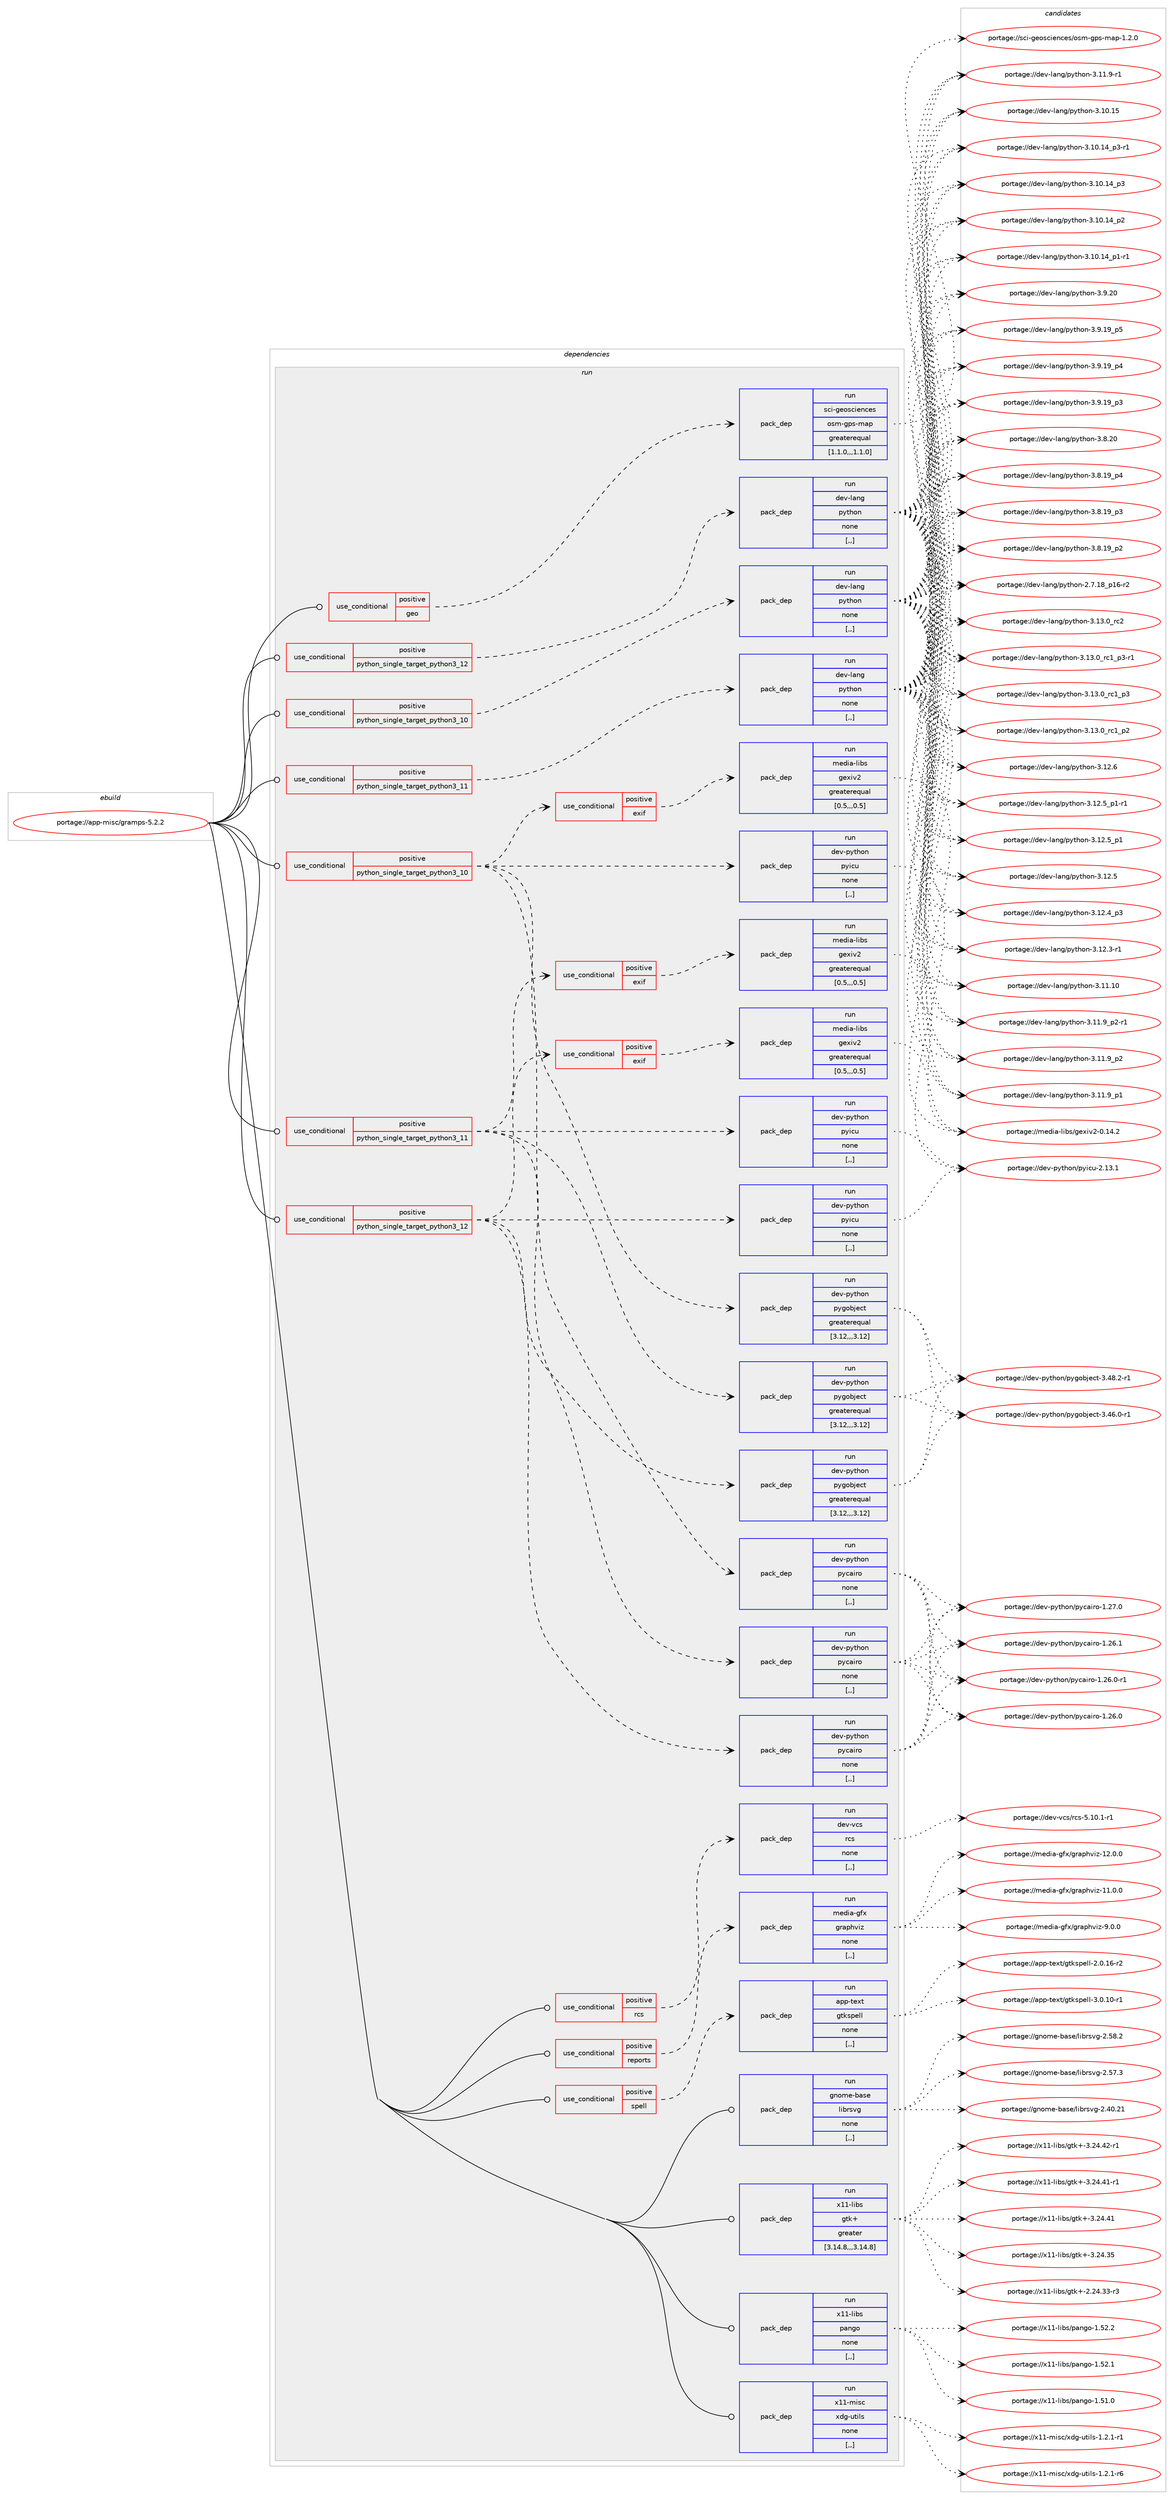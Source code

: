 digraph prolog {

# *************
# Graph options
# *************

newrank=true;
concentrate=true;
compound=true;
graph [rankdir=LR,fontname=Helvetica,fontsize=10,ranksep=1.5];#, ranksep=2.5, nodesep=0.2];
edge  [arrowhead=vee];
node  [fontname=Helvetica,fontsize=10];

# **********
# The ebuild
# **********

subgraph cluster_leftcol {
color=gray;
label=<<i>ebuild</i>>;
id [label="portage://app-misc/gramps-5.2.2", color=red, width=4, href="../app-misc/gramps-5.2.2.svg"];
}

# ****************
# The dependencies
# ****************

subgraph cluster_midcol {
color=gray;
label=<<i>dependencies</i>>;
subgraph cluster_compile {
fillcolor="#eeeeee";
style=filled;
label=<<i>compile</i>>;
}
subgraph cluster_compileandrun {
fillcolor="#eeeeee";
style=filled;
label=<<i>compile and run</i>>;
}
subgraph cluster_run {
fillcolor="#eeeeee";
style=filled;
label=<<i>run</i>>;
subgraph cond141912 {
dependency535415 [label=<<TABLE BORDER="0" CELLBORDER="1" CELLSPACING="0" CELLPADDING="4"><TR><TD ROWSPAN="3" CELLPADDING="10">use_conditional</TD></TR><TR><TD>positive</TD></TR><TR><TD>geo</TD></TR></TABLE>>, shape=none, color=red];
subgraph pack389510 {
dependency535416 [label=<<TABLE BORDER="0" CELLBORDER="1" CELLSPACING="0" CELLPADDING="4" WIDTH="220"><TR><TD ROWSPAN="6" CELLPADDING="30">pack_dep</TD></TR><TR><TD WIDTH="110">run</TD></TR><TR><TD>sci-geosciences</TD></TR><TR><TD>osm-gps-map</TD></TR><TR><TD>greaterequal</TD></TR><TR><TD>[1.1.0,,,1.1.0]</TD></TR></TABLE>>, shape=none, color=blue];
}
dependency535415:e -> dependency535416:w [weight=20,style="dashed",arrowhead="vee"];
}
id:e -> dependency535415:w [weight=20,style="solid",arrowhead="odot"];
subgraph cond141913 {
dependency535417 [label=<<TABLE BORDER="0" CELLBORDER="1" CELLSPACING="0" CELLPADDING="4"><TR><TD ROWSPAN="3" CELLPADDING="10">use_conditional</TD></TR><TR><TD>positive</TD></TR><TR><TD>python_single_target_python3_10</TD></TR></TABLE>>, shape=none, color=red];
subgraph pack389511 {
dependency535418 [label=<<TABLE BORDER="0" CELLBORDER="1" CELLSPACING="0" CELLPADDING="4" WIDTH="220"><TR><TD ROWSPAN="6" CELLPADDING="30">pack_dep</TD></TR><TR><TD WIDTH="110">run</TD></TR><TR><TD>dev-lang</TD></TR><TR><TD>python</TD></TR><TR><TD>none</TD></TR><TR><TD>[,,]</TD></TR></TABLE>>, shape=none, color=blue];
}
dependency535417:e -> dependency535418:w [weight=20,style="dashed",arrowhead="vee"];
}
id:e -> dependency535417:w [weight=20,style="solid",arrowhead="odot"];
subgraph cond141914 {
dependency535419 [label=<<TABLE BORDER="0" CELLBORDER="1" CELLSPACING="0" CELLPADDING="4"><TR><TD ROWSPAN="3" CELLPADDING="10">use_conditional</TD></TR><TR><TD>positive</TD></TR><TR><TD>python_single_target_python3_10</TD></TR></TABLE>>, shape=none, color=red];
subgraph pack389512 {
dependency535420 [label=<<TABLE BORDER="0" CELLBORDER="1" CELLSPACING="0" CELLPADDING="4" WIDTH="220"><TR><TD ROWSPAN="6" CELLPADDING="30">pack_dep</TD></TR><TR><TD WIDTH="110">run</TD></TR><TR><TD>dev-python</TD></TR><TR><TD>pycairo</TD></TR><TR><TD>none</TD></TR><TR><TD>[,,]</TD></TR></TABLE>>, shape=none, color=blue];
}
dependency535419:e -> dependency535420:w [weight=20,style="dashed",arrowhead="vee"];
subgraph pack389513 {
dependency535421 [label=<<TABLE BORDER="0" CELLBORDER="1" CELLSPACING="0" CELLPADDING="4" WIDTH="220"><TR><TD ROWSPAN="6" CELLPADDING="30">pack_dep</TD></TR><TR><TD WIDTH="110">run</TD></TR><TR><TD>dev-python</TD></TR><TR><TD>pygobject</TD></TR><TR><TD>greaterequal</TD></TR><TR><TD>[3.12,,,3.12]</TD></TR></TABLE>>, shape=none, color=blue];
}
dependency535419:e -> dependency535421:w [weight=20,style="dashed",arrowhead="vee"];
subgraph pack389514 {
dependency535422 [label=<<TABLE BORDER="0" CELLBORDER="1" CELLSPACING="0" CELLPADDING="4" WIDTH="220"><TR><TD ROWSPAN="6" CELLPADDING="30">pack_dep</TD></TR><TR><TD WIDTH="110">run</TD></TR><TR><TD>dev-python</TD></TR><TR><TD>pyicu</TD></TR><TR><TD>none</TD></TR><TR><TD>[,,]</TD></TR></TABLE>>, shape=none, color=blue];
}
dependency535419:e -> dependency535422:w [weight=20,style="dashed",arrowhead="vee"];
subgraph cond141915 {
dependency535423 [label=<<TABLE BORDER="0" CELLBORDER="1" CELLSPACING="0" CELLPADDING="4"><TR><TD ROWSPAN="3" CELLPADDING="10">use_conditional</TD></TR><TR><TD>positive</TD></TR><TR><TD>exif</TD></TR></TABLE>>, shape=none, color=red];
subgraph pack389515 {
dependency535424 [label=<<TABLE BORDER="0" CELLBORDER="1" CELLSPACING="0" CELLPADDING="4" WIDTH="220"><TR><TD ROWSPAN="6" CELLPADDING="30">pack_dep</TD></TR><TR><TD WIDTH="110">run</TD></TR><TR><TD>media-libs</TD></TR><TR><TD>gexiv2</TD></TR><TR><TD>greaterequal</TD></TR><TR><TD>[0.5,,,0.5]</TD></TR></TABLE>>, shape=none, color=blue];
}
dependency535423:e -> dependency535424:w [weight=20,style="dashed",arrowhead="vee"];
}
dependency535419:e -> dependency535423:w [weight=20,style="dashed",arrowhead="vee"];
}
id:e -> dependency535419:w [weight=20,style="solid",arrowhead="odot"];
subgraph cond141916 {
dependency535425 [label=<<TABLE BORDER="0" CELLBORDER="1" CELLSPACING="0" CELLPADDING="4"><TR><TD ROWSPAN="3" CELLPADDING="10">use_conditional</TD></TR><TR><TD>positive</TD></TR><TR><TD>python_single_target_python3_11</TD></TR></TABLE>>, shape=none, color=red];
subgraph pack389516 {
dependency535426 [label=<<TABLE BORDER="0" CELLBORDER="1" CELLSPACING="0" CELLPADDING="4" WIDTH="220"><TR><TD ROWSPAN="6" CELLPADDING="30">pack_dep</TD></TR><TR><TD WIDTH="110">run</TD></TR><TR><TD>dev-lang</TD></TR><TR><TD>python</TD></TR><TR><TD>none</TD></TR><TR><TD>[,,]</TD></TR></TABLE>>, shape=none, color=blue];
}
dependency535425:e -> dependency535426:w [weight=20,style="dashed",arrowhead="vee"];
}
id:e -> dependency535425:w [weight=20,style="solid",arrowhead="odot"];
subgraph cond141917 {
dependency535427 [label=<<TABLE BORDER="0" CELLBORDER="1" CELLSPACING="0" CELLPADDING="4"><TR><TD ROWSPAN="3" CELLPADDING="10">use_conditional</TD></TR><TR><TD>positive</TD></TR><TR><TD>python_single_target_python3_11</TD></TR></TABLE>>, shape=none, color=red];
subgraph pack389517 {
dependency535428 [label=<<TABLE BORDER="0" CELLBORDER="1" CELLSPACING="0" CELLPADDING="4" WIDTH="220"><TR><TD ROWSPAN="6" CELLPADDING="30">pack_dep</TD></TR><TR><TD WIDTH="110">run</TD></TR><TR><TD>dev-python</TD></TR><TR><TD>pycairo</TD></TR><TR><TD>none</TD></TR><TR><TD>[,,]</TD></TR></TABLE>>, shape=none, color=blue];
}
dependency535427:e -> dependency535428:w [weight=20,style="dashed",arrowhead="vee"];
subgraph pack389518 {
dependency535429 [label=<<TABLE BORDER="0" CELLBORDER="1" CELLSPACING="0" CELLPADDING="4" WIDTH="220"><TR><TD ROWSPAN="6" CELLPADDING="30">pack_dep</TD></TR><TR><TD WIDTH="110">run</TD></TR><TR><TD>dev-python</TD></TR><TR><TD>pygobject</TD></TR><TR><TD>greaterequal</TD></TR><TR><TD>[3.12,,,3.12]</TD></TR></TABLE>>, shape=none, color=blue];
}
dependency535427:e -> dependency535429:w [weight=20,style="dashed",arrowhead="vee"];
subgraph pack389519 {
dependency535430 [label=<<TABLE BORDER="0" CELLBORDER="1" CELLSPACING="0" CELLPADDING="4" WIDTH="220"><TR><TD ROWSPAN="6" CELLPADDING="30">pack_dep</TD></TR><TR><TD WIDTH="110">run</TD></TR><TR><TD>dev-python</TD></TR><TR><TD>pyicu</TD></TR><TR><TD>none</TD></TR><TR><TD>[,,]</TD></TR></TABLE>>, shape=none, color=blue];
}
dependency535427:e -> dependency535430:w [weight=20,style="dashed",arrowhead="vee"];
subgraph cond141918 {
dependency535431 [label=<<TABLE BORDER="0" CELLBORDER="1" CELLSPACING="0" CELLPADDING="4"><TR><TD ROWSPAN="3" CELLPADDING="10">use_conditional</TD></TR><TR><TD>positive</TD></TR><TR><TD>exif</TD></TR></TABLE>>, shape=none, color=red];
subgraph pack389520 {
dependency535432 [label=<<TABLE BORDER="0" CELLBORDER="1" CELLSPACING="0" CELLPADDING="4" WIDTH="220"><TR><TD ROWSPAN="6" CELLPADDING="30">pack_dep</TD></TR><TR><TD WIDTH="110">run</TD></TR><TR><TD>media-libs</TD></TR><TR><TD>gexiv2</TD></TR><TR><TD>greaterequal</TD></TR><TR><TD>[0.5,,,0.5]</TD></TR></TABLE>>, shape=none, color=blue];
}
dependency535431:e -> dependency535432:w [weight=20,style="dashed",arrowhead="vee"];
}
dependency535427:e -> dependency535431:w [weight=20,style="dashed",arrowhead="vee"];
}
id:e -> dependency535427:w [weight=20,style="solid",arrowhead="odot"];
subgraph cond141919 {
dependency535433 [label=<<TABLE BORDER="0" CELLBORDER="1" CELLSPACING="0" CELLPADDING="4"><TR><TD ROWSPAN="3" CELLPADDING="10">use_conditional</TD></TR><TR><TD>positive</TD></TR><TR><TD>python_single_target_python3_12</TD></TR></TABLE>>, shape=none, color=red];
subgraph pack389521 {
dependency535434 [label=<<TABLE BORDER="0" CELLBORDER="1" CELLSPACING="0" CELLPADDING="4" WIDTH="220"><TR><TD ROWSPAN="6" CELLPADDING="30">pack_dep</TD></TR><TR><TD WIDTH="110">run</TD></TR><TR><TD>dev-lang</TD></TR><TR><TD>python</TD></TR><TR><TD>none</TD></TR><TR><TD>[,,]</TD></TR></TABLE>>, shape=none, color=blue];
}
dependency535433:e -> dependency535434:w [weight=20,style="dashed",arrowhead="vee"];
}
id:e -> dependency535433:w [weight=20,style="solid",arrowhead="odot"];
subgraph cond141920 {
dependency535435 [label=<<TABLE BORDER="0" CELLBORDER="1" CELLSPACING="0" CELLPADDING="4"><TR><TD ROWSPAN="3" CELLPADDING="10">use_conditional</TD></TR><TR><TD>positive</TD></TR><TR><TD>python_single_target_python3_12</TD></TR></TABLE>>, shape=none, color=red];
subgraph pack389522 {
dependency535436 [label=<<TABLE BORDER="0" CELLBORDER="1" CELLSPACING="0" CELLPADDING="4" WIDTH="220"><TR><TD ROWSPAN="6" CELLPADDING="30">pack_dep</TD></TR><TR><TD WIDTH="110">run</TD></TR><TR><TD>dev-python</TD></TR><TR><TD>pycairo</TD></TR><TR><TD>none</TD></TR><TR><TD>[,,]</TD></TR></TABLE>>, shape=none, color=blue];
}
dependency535435:e -> dependency535436:w [weight=20,style="dashed",arrowhead="vee"];
subgraph pack389523 {
dependency535437 [label=<<TABLE BORDER="0" CELLBORDER="1" CELLSPACING="0" CELLPADDING="4" WIDTH="220"><TR><TD ROWSPAN="6" CELLPADDING="30">pack_dep</TD></TR><TR><TD WIDTH="110">run</TD></TR><TR><TD>dev-python</TD></TR><TR><TD>pygobject</TD></TR><TR><TD>greaterequal</TD></TR><TR><TD>[3.12,,,3.12]</TD></TR></TABLE>>, shape=none, color=blue];
}
dependency535435:e -> dependency535437:w [weight=20,style="dashed",arrowhead="vee"];
subgraph pack389524 {
dependency535438 [label=<<TABLE BORDER="0" CELLBORDER="1" CELLSPACING="0" CELLPADDING="4" WIDTH="220"><TR><TD ROWSPAN="6" CELLPADDING="30">pack_dep</TD></TR><TR><TD WIDTH="110">run</TD></TR><TR><TD>dev-python</TD></TR><TR><TD>pyicu</TD></TR><TR><TD>none</TD></TR><TR><TD>[,,]</TD></TR></TABLE>>, shape=none, color=blue];
}
dependency535435:e -> dependency535438:w [weight=20,style="dashed",arrowhead="vee"];
subgraph cond141921 {
dependency535439 [label=<<TABLE BORDER="0" CELLBORDER="1" CELLSPACING="0" CELLPADDING="4"><TR><TD ROWSPAN="3" CELLPADDING="10">use_conditional</TD></TR><TR><TD>positive</TD></TR><TR><TD>exif</TD></TR></TABLE>>, shape=none, color=red];
subgraph pack389525 {
dependency535440 [label=<<TABLE BORDER="0" CELLBORDER="1" CELLSPACING="0" CELLPADDING="4" WIDTH="220"><TR><TD ROWSPAN="6" CELLPADDING="30">pack_dep</TD></TR><TR><TD WIDTH="110">run</TD></TR><TR><TD>media-libs</TD></TR><TR><TD>gexiv2</TD></TR><TR><TD>greaterequal</TD></TR><TR><TD>[0.5,,,0.5]</TD></TR></TABLE>>, shape=none, color=blue];
}
dependency535439:e -> dependency535440:w [weight=20,style="dashed",arrowhead="vee"];
}
dependency535435:e -> dependency535439:w [weight=20,style="dashed",arrowhead="vee"];
}
id:e -> dependency535435:w [weight=20,style="solid",arrowhead="odot"];
subgraph cond141922 {
dependency535441 [label=<<TABLE BORDER="0" CELLBORDER="1" CELLSPACING="0" CELLPADDING="4"><TR><TD ROWSPAN="3" CELLPADDING="10">use_conditional</TD></TR><TR><TD>positive</TD></TR><TR><TD>rcs</TD></TR></TABLE>>, shape=none, color=red];
subgraph pack389526 {
dependency535442 [label=<<TABLE BORDER="0" CELLBORDER="1" CELLSPACING="0" CELLPADDING="4" WIDTH="220"><TR><TD ROWSPAN="6" CELLPADDING="30">pack_dep</TD></TR><TR><TD WIDTH="110">run</TD></TR><TR><TD>dev-vcs</TD></TR><TR><TD>rcs</TD></TR><TR><TD>none</TD></TR><TR><TD>[,,]</TD></TR></TABLE>>, shape=none, color=blue];
}
dependency535441:e -> dependency535442:w [weight=20,style="dashed",arrowhead="vee"];
}
id:e -> dependency535441:w [weight=20,style="solid",arrowhead="odot"];
subgraph cond141923 {
dependency535443 [label=<<TABLE BORDER="0" CELLBORDER="1" CELLSPACING="0" CELLPADDING="4"><TR><TD ROWSPAN="3" CELLPADDING="10">use_conditional</TD></TR><TR><TD>positive</TD></TR><TR><TD>reports</TD></TR></TABLE>>, shape=none, color=red];
subgraph pack389527 {
dependency535444 [label=<<TABLE BORDER="0" CELLBORDER="1" CELLSPACING="0" CELLPADDING="4" WIDTH="220"><TR><TD ROWSPAN="6" CELLPADDING="30">pack_dep</TD></TR><TR><TD WIDTH="110">run</TD></TR><TR><TD>media-gfx</TD></TR><TR><TD>graphviz</TD></TR><TR><TD>none</TD></TR><TR><TD>[,,]</TD></TR></TABLE>>, shape=none, color=blue];
}
dependency535443:e -> dependency535444:w [weight=20,style="dashed",arrowhead="vee"];
}
id:e -> dependency535443:w [weight=20,style="solid",arrowhead="odot"];
subgraph cond141924 {
dependency535445 [label=<<TABLE BORDER="0" CELLBORDER="1" CELLSPACING="0" CELLPADDING="4"><TR><TD ROWSPAN="3" CELLPADDING="10">use_conditional</TD></TR><TR><TD>positive</TD></TR><TR><TD>spell</TD></TR></TABLE>>, shape=none, color=red];
subgraph pack389528 {
dependency535446 [label=<<TABLE BORDER="0" CELLBORDER="1" CELLSPACING="0" CELLPADDING="4" WIDTH="220"><TR><TD ROWSPAN="6" CELLPADDING="30">pack_dep</TD></TR><TR><TD WIDTH="110">run</TD></TR><TR><TD>app-text</TD></TR><TR><TD>gtkspell</TD></TR><TR><TD>none</TD></TR><TR><TD>[,,]</TD></TR></TABLE>>, shape=none, color=blue];
}
dependency535445:e -> dependency535446:w [weight=20,style="dashed",arrowhead="vee"];
}
id:e -> dependency535445:w [weight=20,style="solid",arrowhead="odot"];
subgraph pack389529 {
dependency535447 [label=<<TABLE BORDER="0" CELLBORDER="1" CELLSPACING="0" CELLPADDING="4" WIDTH="220"><TR><TD ROWSPAN="6" CELLPADDING="30">pack_dep</TD></TR><TR><TD WIDTH="110">run</TD></TR><TR><TD>gnome-base</TD></TR><TR><TD>librsvg</TD></TR><TR><TD>none</TD></TR><TR><TD>[,,]</TD></TR></TABLE>>, shape=none, color=blue];
}
id:e -> dependency535447:w [weight=20,style="solid",arrowhead="odot"];
subgraph pack389530 {
dependency535448 [label=<<TABLE BORDER="0" CELLBORDER="1" CELLSPACING="0" CELLPADDING="4" WIDTH="220"><TR><TD ROWSPAN="6" CELLPADDING="30">pack_dep</TD></TR><TR><TD WIDTH="110">run</TD></TR><TR><TD>x11-libs</TD></TR><TR><TD>gtk+</TD></TR><TR><TD>greater</TD></TR><TR><TD>[3.14.8,,,3.14.8]</TD></TR></TABLE>>, shape=none, color=blue];
}
id:e -> dependency535448:w [weight=20,style="solid",arrowhead="odot"];
subgraph pack389531 {
dependency535449 [label=<<TABLE BORDER="0" CELLBORDER="1" CELLSPACING="0" CELLPADDING="4" WIDTH="220"><TR><TD ROWSPAN="6" CELLPADDING="30">pack_dep</TD></TR><TR><TD WIDTH="110">run</TD></TR><TR><TD>x11-libs</TD></TR><TR><TD>pango</TD></TR><TR><TD>none</TD></TR><TR><TD>[,,]</TD></TR></TABLE>>, shape=none, color=blue];
}
id:e -> dependency535449:w [weight=20,style="solid",arrowhead="odot"];
subgraph pack389532 {
dependency535450 [label=<<TABLE BORDER="0" CELLBORDER="1" CELLSPACING="0" CELLPADDING="4" WIDTH="220"><TR><TD ROWSPAN="6" CELLPADDING="30">pack_dep</TD></TR><TR><TD WIDTH="110">run</TD></TR><TR><TD>x11-misc</TD></TR><TR><TD>xdg-utils</TD></TR><TR><TD>none</TD></TR><TR><TD>[,,]</TD></TR></TABLE>>, shape=none, color=blue];
}
id:e -> dependency535450:w [weight=20,style="solid",arrowhead="odot"];
}
}

# **************
# The candidates
# **************

subgraph cluster_choices {
rank=same;
color=gray;
label=<<i>candidates</i>>;

subgraph choice389510 {
color=black;
nodesep=1;
choice1159910545103101111115991051011109910111547111115109451031121154510997112454946504648 [label="portage://sci-geosciences/osm-gps-map-1.2.0", color=red, width=4,href="../sci-geosciences/osm-gps-map-1.2.0.svg"];
dependency535416:e -> choice1159910545103101111115991051011109910111547111115109451031121154510997112454946504648:w [style=dotted,weight="100"];
}
subgraph choice389511 {
color=black;
nodesep=1;
choice10010111845108971101034711212111610411111045514649514648951149950 [label="portage://dev-lang/python-3.13.0_rc2", color=red, width=4,href="../dev-lang/python-3.13.0_rc2.svg"];
choice1001011184510897110103471121211161041111104551464951464895114994995112514511449 [label="portage://dev-lang/python-3.13.0_rc1_p3-r1", color=red, width=4,href="../dev-lang/python-3.13.0_rc1_p3-r1.svg"];
choice100101118451089711010347112121116104111110455146495146489511499499511251 [label="portage://dev-lang/python-3.13.0_rc1_p3", color=red, width=4,href="../dev-lang/python-3.13.0_rc1_p3.svg"];
choice100101118451089711010347112121116104111110455146495146489511499499511250 [label="portage://dev-lang/python-3.13.0_rc1_p2", color=red, width=4,href="../dev-lang/python-3.13.0_rc1_p2.svg"];
choice10010111845108971101034711212111610411111045514649504654 [label="portage://dev-lang/python-3.12.6", color=red, width=4,href="../dev-lang/python-3.12.6.svg"];
choice1001011184510897110103471121211161041111104551464950465395112494511449 [label="portage://dev-lang/python-3.12.5_p1-r1", color=red, width=4,href="../dev-lang/python-3.12.5_p1-r1.svg"];
choice100101118451089711010347112121116104111110455146495046539511249 [label="portage://dev-lang/python-3.12.5_p1", color=red, width=4,href="../dev-lang/python-3.12.5_p1.svg"];
choice10010111845108971101034711212111610411111045514649504653 [label="portage://dev-lang/python-3.12.5", color=red, width=4,href="../dev-lang/python-3.12.5.svg"];
choice100101118451089711010347112121116104111110455146495046529511251 [label="portage://dev-lang/python-3.12.4_p3", color=red, width=4,href="../dev-lang/python-3.12.4_p3.svg"];
choice100101118451089711010347112121116104111110455146495046514511449 [label="portage://dev-lang/python-3.12.3-r1", color=red, width=4,href="../dev-lang/python-3.12.3-r1.svg"];
choice1001011184510897110103471121211161041111104551464949464948 [label="portage://dev-lang/python-3.11.10", color=red, width=4,href="../dev-lang/python-3.11.10.svg"];
choice1001011184510897110103471121211161041111104551464949465795112504511449 [label="portage://dev-lang/python-3.11.9_p2-r1", color=red, width=4,href="../dev-lang/python-3.11.9_p2-r1.svg"];
choice100101118451089711010347112121116104111110455146494946579511250 [label="portage://dev-lang/python-3.11.9_p2", color=red, width=4,href="../dev-lang/python-3.11.9_p2.svg"];
choice100101118451089711010347112121116104111110455146494946579511249 [label="portage://dev-lang/python-3.11.9_p1", color=red, width=4,href="../dev-lang/python-3.11.9_p1.svg"];
choice100101118451089711010347112121116104111110455146494946574511449 [label="portage://dev-lang/python-3.11.9-r1", color=red, width=4,href="../dev-lang/python-3.11.9-r1.svg"];
choice1001011184510897110103471121211161041111104551464948464953 [label="portage://dev-lang/python-3.10.15", color=red, width=4,href="../dev-lang/python-3.10.15.svg"];
choice100101118451089711010347112121116104111110455146494846495295112514511449 [label="portage://dev-lang/python-3.10.14_p3-r1", color=red, width=4,href="../dev-lang/python-3.10.14_p3-r1.svg"];
choice10010111845108971101034711212111610411111045514649484649529511251 [label="portage://dev-lang/python-3.10.14_p3", color=red, width=4,href="../dev-lang/python-3.10.14_p3.svg"];
choice10010111845108971101034711212111610411111045514649484649529511250 [label="portage://dev-lang/python-3.10.14_p2", color=red, width=4,href="../dev-lang/python-3.10.14_p2.svg"];
choice100101118451089711010347112121116104111110455146494846495295112494511449 [label="portage://dev-lang/python-3.10.14_p1-r1", color=red, width=4,href="../dev-lang/python-3.10.14_p1-r1.svg"];
choice10010111845108971101034711212111610411111045514657465048 [label="portage://dev-lang/python-3.9.20", color=red, width=4,href="../dev-lang/python-3.9.20.svg"];
choice100101118451089711010347112121116104111110455146574649579511253 [label="portage://dev-lang/python-3.9.19_p5", color=red, width=4,href="../dev-lang/python-3.9.19_p5.svg"];
choice100101118451089711010347112121116104111110455146574649579511252 [label="portage://dev-lang/python-3.9.19_p4", color=red, width=4,href="../dev-lang/python-3.9.19_p4.svg"];
choice100101118451089711010347112121116104111110455146574649579511251 [label="portage://dev-lang/python-3.9.19_p3", color=red, width=4,href="../dev-lang/python-3.9.19_p3.svg"];
choice10010111845108971101034711212111610411111045514656465048 [label="portage://dev-lang/python-3.8.20", color=red, width=4,href="../dev-lang/python-3.8.20.svg"];
choice100101118451089711010347112121116104111110455146564649579511252 [label="portage://dev-lang/python-3.8.19_p4", color=red, width=4,href="../dev-lang/python-3.8.19_p4.svg"];
choice100101118451089711010347112121116104111110455146564649579511251 [label="portage://dev-lang/python-3.8.19_p3", color=red, width=4,href="../dev-lang/python-3.8.19_p3.svg"];
choice100101118451089711010347112121116104111110455146564649579511250 [label="portage://dev-lang/python-3.8.19_p2", color=red, width=4,href="../dev-lang/python-3.8.19_p2.svg"];
choice100101118451089711010347112121116104111110455046554649569511249544511450 [label="portage://dev-lang/python-2.7.18_p16-r2", color=red, width=4,href="../dev-lang/python-2.7.18_p16-r2.svg"];
dependency535418:e -> choice10010111845108971101034711212111610411111045514649514648951149950:w [style=dotted,weight="100"];
dependency535418:e -> choice1001011184510897110103471121211161041111104551464951464895114994995112514511449:w [style=dotted,weight="100"];
dependency535418:e -> choice100101118451089711010347112121116104111110455146495146489511499499511251:w [style=dotted,weight="100"];
dependency535418:e -> choice100101118451089711010347112121116104111110455146495146489511499499511250:w [style=dotted,weight="100"];
dependency535418:e -> choice10010111845108971101034711212111610411111045514649504654:w [style=dotted,weight="100"];
dependency535418:e -> choice1001011184510897110103471121211161041111104551464950465395112494511449:w [style=dotted,weight="100"];
dependency535418:e -> choice100101118451089711010347112121116104111110455146495046539511249:w [style=dotted,weight="100"];
dependency535418:e -> choice10010111845108971101034711212111610411111045514649504653:w [style=dotted,weight="100"];
dependency535418:e -> choice100101118451089711010347112121116104111110455146495046529511251:w [style=dotted,weight="100"];
dependency535418:e -> choice100101118451089711010347112121116104111110455146495046514511449:w [style=dotted,weight="100"];
dependency535418:e -> choice1001011184510897110103471121211161041111104551464949464948:w [style=dotted,weight="100"];
dependency535418:e -> choice1001011184510897110103471121211161041111104551464949465795112504511449:w [style=dotted,weight="100"];
dependency535418:e -> choice100101118451089711010347112121116104111110455146494946579511250:w [style=dotted,weight="100"];
dependency535418:e -> choice100101118451089711010347112121116104111110455146494946579511249:w [style=dotted,weight="100"];
dependency535418:e -> choice100101118451089711010347112121116104111110455146494946574511449:w [style=dotted,weight="100"];
dependency535418:e -> choice1001011184510897110103471121211161041111104551464948464953:w [style=dotted,weight="100"];
dependency535418:e -> choice100101118451089711010347112121116104111110455146494846495295112514511449:w [style=dotted,weight="100"];
dependency535418:e -> choice10010111845108971101034711212111610411111045514649484649529511251:w [style=dotted,weight="100"];
dependency535418:e -> choice10010111845108971101034711212111610411111045514649484649529511250:w [style=dotted,weight="100"];
dependency535418:e -> choice100101118451089711010347112121116104111110455146494846495295112494511449:w [style=dotted,weight="100"];
dependency535418:e -> choice10010111845108971101034711212111610411111045514657465048:w [style=dotted,weight="100"];
dependency535418:e -> choice100101118451089711010347112121116104111110455146574649579511253:w [style=dotted,weight="100"];
dependency535418:e -> choice100101118451089711010347112121116104111110455146574649579511252:w [style=dotted,weight="100"];
dependency535418:e -> choice100101118451089711010347112121116104111110455146574649579511251:w [style=dotted,weight="100"];
dependency535418:e -> choice10010111845108971101034711212111610411111045514656465048:w [style=dotted,weight="100"];
dependency535418:e -> choice100101118451089711010347112121116104111110455146564649579511252:w [style=dotted,weight="100"];
dependency535418:e -> choice100101118451089711010347112121116104111110455146564649579511251:w [style=dotted,weight="100"];
dependency535418:e -> choice100101118451089711010347112121116104111110455146564649579511250:w [style=dotted,weight="100"];
dependency535418:e -> choice100101118451089711010347112121116104111110455046554649569511249544511450:w [style=dotted,weight="100"];
}
subgraph choice389512 {
color=black;
nodesep=1;
choice1001011184511212111610411111047112121999710511411145494650554648 [label="portage://dev-python/pycairo-1.27.0", color=red, width=4,href="../dev-python/pycairo-1.27.0.svg"];
choice1001011184511212111610411111047112121999710511411145494650544649 [label="portage://dev-python/pycairo-1.26.1", color=red, width=4,href="../dev-python/pycairo-1.26.1.svg"];
choice10010111845112121116104111110471121219997105114111454946505446484511449 [label="portage://dev-python/pycairo-1.26.0-r1", color=red, width=4,href="../dev-python/pycairo-1.26.0-r1.svg"];
choice1001011184511212111610411111047112121999710511411145494650544648 [label="portage://dev-python/pycairo-1.26.0", color=red, width=4,href="../dev-python/pycairo-1.26.0.svg"];
dependency535420:e -> choice1001011184511212111610411111047112121999710511411145494650554648:w [style=dotted,weight="100"];
dependency535420:e -> choice1001011184511212111610411111047112121999710511411145494650544649:w [style=dotted,weight="100"];
dependency535420:e -> choice10010111845112121116104111110471121219997105114111454946505446484511449:w [style=dotted,weight="100"];
dependency535420:e -> choice1001011184511212111610411111047112121999710511411145494650544648:w [style=dotted,weight="100"];
}
subgraph choice389513 {
color=black;
nodesep=1;
choice10010111845112121116104111110471121211031119810610199116455146525646504511449 [label="portage://dev-python/pygobject-3.48.2-r1", color=red, width=4,href="../dev-python/pygobject-3.48.2-r1.svg"];
choice10010111845112121116104111110471121211031119810610199116455146525446484511449 [label="portage://dev-python/pygobject-3.46.0-r1", color=red, width=4,href="../dev-python/pygobject-3.46.0-r1.svg"];
dependency535421:e -> choice10010111845112121116104111110471121211031119810610199116455146525646504511449:w [style=dotted,weight="100"];
dependency535421:e -> choice10010111845112121116104111110471121211031119810610199116455146525446484511449:w [style=dotted,weight="100"];
}
subgraph choice389514 {
color=black;
nodesep=1;
choice10010111845112121116104111110471121211059911745504649514649 [label="portage://dev-python/pyicu-2.13.1", color=red, width=4,href="../dev-python/pyicu-2.13.1.svg"];
dependency535422:e -> choice10010111845112121116104111110471121211059911745504649514649:w [style=dotted,weight="100"];
}
subgraph choice389515 {
color=black;
nodesep=1;
choice109101100105974510810598115471031011201051185045484649524650 [label="portage://media-libs/gexiv2-0.14.2", color=red, width=4,href="../media-libs/gexiv2-0.14.2.svg"];
dependency535424:e -> choice109101100105974510810598115471031011201051185045484649524650:w [style=dotted,weight="100"];
}
subgraph choice389516 {
color=black;
nodesep=1;
choice10010111845108971101034711212111610411111045514649514648951149950 [label="portage://dev-lang/python-3.13.0_rc2", color=red, width=4,href="../dev-lang/python-3.13.0_rc2.svg"];
choice1001011184510897110103471121211161041111104551464951464895114994995112514511449 [label="portage://dev-lang/python-3.13.0_rc1_p3-r1", color=red, width=4,href="../dev-lang/python-3.13.0_rc1_p3-r1.svg"];
choice100101118451089711010347112121116104111110455146495146489511499499511251 [label="portage://dev-lang/python-3.13.0_rc1_p3", color=red, width=4,href="../dev-lang/python-3.13.0_rc1_p3.svg"];
choice100101118451089711010347112121116104111110455146495146489511499499511250 [label="portage://dev-lang/python-3.13.0_rc1_p2", color=red, width=4,href="../dev-lang/python-3.13.0_rc1_p2.svg"];
choice10010111845108971101034711212111610411111045514649504654 [label="portage://dev-lang/python-3.12.6", color=red, width=4,href="../dev-lang/python-3.12.6.svg"];
choice1001011184510897110103471121211161041111104551464950465395112494511449 [label="portage://dev-lang/python-3.12.5_p1-r1", color=red, width=4,href="../dev-lang/python-3.12.5_p1-r1.svg"];
choice100101118451089711010347112121116104111110455146495046539511249 [label="portage://dev-lang/python-3.12.5_p1", color=red, width=4,href="../dev-lang/python-3.12.5_p1.svg"];
choice10010111845108971101034711212111610411111045514649504653 [label="portage://dev-lang/python-3.12.5", color=red, width=4,href="../dev-lang/python-3.12.5.svg"];
choice100101118451089711010347112121116104111110455146495046529511251 [label="portage://dev-lang/python-3.12.4_p3", color=red, width=4,href="../dev-lang/python-3.12.4_p3.svg"];
choice100101118451089711010347112121116104111110455146495046514511449 [label="portage://dev-lang/python-3.12.3-r1", color=red, width=4,href="../dev-lang/python-3.12.3-r1.svg"];
choice1001011184510897110103471121211161041111104551464949464948 [label="portage://dev-lang/python-3.11.10", color=red, width=4,href="../dev-lang/python-3.11.10.svg"];
choice1001011184510897110103471121211161041111104551464949465795112504511449 [label="portage://dev-lang/python-3.11.9_p2-r1", color=red, width=4,href="../dev-lang/python-3.11.9_p2-r1.svg"];
choice100101118451089711010347112121116104111110455146494946579511250 [label="portage://dev-lang/python-3.11.9_p2", color=red, width=4,href="../dev-lang/python-3.11.9_p2.svg"];
choice100101118451089711010347112121116104111110455146494946579511249 [label="portage://dev-lang/python-3.11.9_p1", color=red, width=4,href="../dev-lang/python-3.11.9_p1.svg"];
choice100101118451089711010347112121116104111110455146494946574511449 [label="portage://dev-lang/python-3.11.9-r1", color=red, width=4,href="../dev-lang/python-3.11.9-r1.svg"];
choice1001011184510897110103471121211161041111104551464948464953 [label="portage://dev-lang/python-3.10.15", color=red, width=4,href="../dev-lang/python-3.10.15.svg"];
choice100101118451089711010347112121116104111110455146494846495295112514511449 [label="portage://dev-lang/python-3.10.14_p3-r1", color=red, width=4,href="../dev-lang/python-3.10.14_p3-r1.svg"];
choice10010111845108971101034711212111610411111045514649484649529511251 [label="portage://dev-lang/python-3.10.14_p3", color=red, width=4,href="../dev-lang/python-3.10.14_p3.svg"];
choice10010111845108971101034711212111610411111045514649484649529511250 [label="portage://dev-lang/python-3.10.14_p2", color=red, width=4,href="../dev-lang/python-3.10.14_p2.svg"];
choice100101118451089711010347112121116104111110455146494846495295112494511449 [label="portage://dev-lang/python-3.10.14_p1-r1", color=red, width=4,href="../dev-lang/python-3.10.14_p1-r1.svg"];
choice10010111845108971101034711212111610411111045514657465048 [label="portage://dev-lang/python-3.9.20", color=red, width=4,href="../dev-lang/python-3.9.20.svg"];
choice100101118451089711010347112121116104111110455146574649579511253 [label="portage://dev-lang/python-3.9.19_p5", color=red, width=4,href="../dev-lang/python-3.9.19_p5.svg"];
choice100101118451089711010347112121116104111110455146574649579511252 [label="portage://dev-lang/python-3.9.19_p4", color=red, width=4,href="../dev-lang/python-3.9.19_p4.svg"];
choice100101118451089711010347112121116104111110455146574649579511251 [label="portage://dev-lang/python-3.9.19_p3", color=red, width=4,href="../dev-lang/python-3.9.19_p3.svg"];
choice10010111845108971101034711212111610411111045514656465048 [label="portage://dev-lang/python-3.8.20", color=red, width=4,href="../dev-lang/python-3.8.20.svg"];
choice100101118451089711010347112121116104111110455146564649579511252 [label="portage://dev-lang/python-3.8.19_p4", color=red, width=4,href="../dev-lang/python-3.8.19_p4.svg"];
choice100101118451089711010347112121116104111110455146564649579511251 [label="portage://dev-lang/python-3.8.19_p3", color=red, width=4,href="../dev-lang/python-3.8.19_p3.svg"];
choice100101118451089711010347112121116104111110455146564649579511250 [label="portage://dev-lang/python-3.8.19_p2", color=red, width=4,href="../dev-lang/python-3.8.19_p2.svg"];
choice100101118451089711010347112121116104111110455046554649569511249544511450 [label="portage://dev-lang/python-2.7.18_p16-r2", color=red, width=4,href="../dev-lang/python-2.7.18_p16-r2.svg"];
dependency535426:e -> choice10010111845108971101034711212111610411111045514649514648951149950:w [style=dotted,weight="100"];
dependency535426:e -> choice1001011184510897110103471121211161041111104551464951464895114994995112514511449:w [style=dotted,weight="100"];
dependency535426:e -> choice100101118451089711010347112121116104111110455146495146489511499499511251:w [style=dotted,weight="100"];
dependency535426:e -> choice100101118451089711010347112121116104111110455146495146489511499499511250:w [style=dotted,weight="100"];
dependency535426:e -> choice10010111845108971101034711212111610411111045514649504654:w [style=dotted,weight="100"];
dependency535426:e -> choice1001011184510897110103471121211161041111104551464950465395112494511449:w [style=dotted,weight="100"];
dependency535426:e -> choice100101118451089711010347112121116104111110455146495046539511249:w [style=dotted,weight="100"];
dependency535426:e -> choice10010111845108971101034711212111610411111045514649504653:w [style=dotted,weight="100"];
dependency535426:e -> choice100101118451089711010347112121116104111110455146495046529511251:w [style=dotted,weight="100"];
dependency535426:e -> choice100101118451089711010347112121116104111110455146495046514511449:w [style=dotted,weight="100"];
dependency535426:e -> choice1001011184510897110103471121211161041111104551464949464948:w [style=dotted,weight="100"];
dependency535426:e -> choice1001011184510897110103471121211161041111104551464949465795112504511449:w [style=dotted,weight="100"];
dependency535426:e -> choice100101118451089711010347112121116104111110455146494946579511250:w [style=dotted,weight="100"];
dependency535426:e -> choice100101118451089711010347112121116104111110455146494946579511249:w [style=dotted,weight="100"];
dependency535426:e -> choice100101118451089711010347112121116104111110455146494946574511449:w [style=dotted,weight="100"];
dependency535426:e -> choice1001011184510897110103471121211161041111104551464948464953:w [style=dotted,weight="100"];
dependency535426:e -> choice100101118451089711010347112121116104111110455146494846495295112514511449:w [style=dotted,weight="100"];
dependency535426:e -> choice10010111845108971101034711212111610411111045514649484649529511251:w [style=dotted,weight="100"];
dependency535426:e -> choice10010111845108971101034711212111610411111045514649484649529511250:w [style=dotted,weight="100"];
dependency535426:e -> choice100101118451089711010347112121116104111110455146494846495295112494511449:w [style=dotted,weight="100"];
dependency535426:e -> choice10010111845108971101034711212111610411111045514657465048:w [style=dotted,weight="100"];
dependency535426:e -> choice100101118451089711010347112121116104111110455146574649579511253:w [style=dotted,weight="100"];
dependency535426:e -> choice100101118451089711010347112121116104111110455146574649579511252:w [style=dotted,weight="100"];
dependency535426:e -> choice100101118451089711010347112121116104111110455146574649579511251:w [style=dotted,weight="100"];
dependency535426:e -> choice10010111845108971101034711212111610411111045514656465048:w [style=dotted,weight="100"];
dependency535426:e -> choice100101118451089711010347112121116104111110455146564649579511252:w [style=dotted,weight="100"];
dependency535426:e -> choice100101118451089711010347112121116104111110455146564649579511251:w [style=dotted,weight="100"];
dependency535426:e -> choice100101118451089711010347112121116104111110455146564649579511250:w [style=dotted,weight="100"];
dependency535426:e -> choice100101118451089711010347112121116104111110455046554649569511249544511450:w [style=dotted,weight="100"];
}
subgraph choice389517 {
color=black;
nodesep=1;
choice1001011184511212111610411111047112121999710511411145494650554648 [label="portage://dev-python/pycairo-1.27.0", color=red, width=4,href="../dev-python/pycairo-1.27.0.svg"];
choice1001011184511212111610411111047112121999710511411145494650544649 [label="portage://dev-python/pycairo-1.26.1", color=red, width=4,href="../dev-python/pycairo-1.26.1.svg"];
choice10010111845112121116104111110471121219997105114111454946505446484511449 [label="portage://dev-python/pycairo-1.26.0-r1", color=red, width=4,href="../dev-python/pycairo-1.26.0-r1.svg"];
choice1001011184511212111610411111047112121999710511411145494650544648 [label="portage://dev-python/pycairo-1.26.0", color=red, width=4,href="../dev-python/pycairo-1.26.0.svg"];
dependency535428:e -> choice1001011184511212111610411111047112121999710511411145494650554648:w [style=dotted,weight="100"];
dependency535428:e -> choice1001011184511212111610411111047112121999710511411145494650544649:w [style=dotted,weight="100"];
dependency535428:e -> choice10010111845112121116104111110471121219997105114111454946505446484511449:w [style=dotted,weight="100"];
dependency535428:e -> choice1001011184511212111610411111047112121999710511411145494650544648:w [style=dotted,weight="100"];
}
subgraph choice389518 {
color=black;
nodesep=1;
choice10010111845112121116104111110471121211031119810610199116455146525646504511449 [label="portage://dev-python/pygobject-3.48.2-r1", color=red, width=4,href="../dev-python/pygobject-3.48.2-r1.svg"];
choice10010111845112121116104111110471121211031119810610199116455146525446484511449 [label="portage://dev-python/pygobject-3.46.0-r1", color=red, width=4,href="../dev-python/pygobject-3.46.0-r1.svg"];
dependency535429:e -> choice10010111845112121116104111110471121211031119810610199116455146525646504511449:w [style=dotted,weight="100"];
dependency535429:e -> choice10010111845112121116104111110471121211031119810610199116455146525446484511449:w [style=dotted,weight="100"];
}
subgraph choice389519 {
color=black;
nodesep=1;
choice10010111845112121116104111110471121211059911745504649514649 [label="portage://dev-python/pyicu-2.13.1", color=red, width=4,href="../dev-python/pyicu-2.13.1.svg"];
dependency535430:e -> choice10010111845112121116104111110471121211059911745504649514649:w [style=dotted,weight="100"];
}
subgraph choice389520 {
color=black;
nodesep=1;
choice109101100105974510810598115471031011201051185045484649524650 [label="portage://media-libs/gexiv2-0.14.2", color=red, width=4,href="../media-libs/gexiv2-0.14.2.svg"];
dependency535432:e -> choice109101100105974510810598115471031011201051185045484649524650:w [style=dotted,weight="100"];
}
subgraph choice389521 {
color=black;
nodesep=1;
choice10010111845108971101034711212111610411111045514649514648951149950 [label="portage://dev-lang/python-3.13.0_rc2", color=red, width=4,href="../dev-lang/python-3.13.0_rc2.svg"];
choice1001011184510897110103471121211161041111104551464951464895114994995112514511449 [label="portage://dev-lang/python-3.13.0_rc1_p3-r1", color=red, width=4,href="../dev-lang/python-3.13.0_rc1_p3-r1.svg"];
choice100101118451089711010347112121116104111110455146495146489511499499511251 [label="portage://dev-lang/python-3.13.0_rc1_p3", color=red, width=4,href="../dev-lang/python-3.13.0_rc1_p3.svg"];
choice100101118451089711010347112121116104111110455146495146489511499499511250 [label="portage://dev-lang/python-3.13.0_rc1_p2", color=red, width=4,href="../dev-lang/python-3.13.0_rc1_p2.svg"];
choice10010111845108971101034711212111610411111045514649504654 [label="portage://dev-lang/python-3.12.6", color=red, width=4,href="../dev-lang/python-3.12.6.svg"];
choice1001011184510897110103471121211161041111104551464950465395112494511449 [label="portage://dev-lang/python-3.12.5_p1-r1", color=red, width=4,href="../dev-lang/python-3.12.5_p1-r1.svg"];
choice100101118451089711010347112121116104111110455146495046539511249 [label="portage://dev-lang/python-3.12.5_p1", color=red, width=4,href="../dev-lang/python-3.12.5_p1.svg"];
choice10010111845108971101034711212111610411111045514649504653 [label="portage://dev-lang/python-3.12.5", color=red, width=4,href="../dev-lang/python-3.12.5.svg"];
choice100101118451089711010347112121116104111110455146495046529511251 [label="portage://dev-lang/python-3.12.4_p3", color=red, width=4,href="../dev-lang/python-3.12.4_p3.svg"];
choice100101118451089711010347112121116104111110455146495046514511449 [label="portage://dev-lang/python-3.12.3-r1", color=red, width=4,href="../dev-lang/python-3.12.3-r1.svg"];
choice1001011184510897110103471121211161041111104551464949464948 [label="portage://dev-lang/python-3.11.10", color=red, width=4,href="../dev-lang/python-3.11.10.svg"];
choice1001011184510897110103471121211161041111104551464949465795112504511449 [label="portage://dev-lang/python-3.11.9_p2-r1", color=red, width=4,href="../dev-lang/python-3.11.9_p2-r1.svg"];
choice100101118451089711010347112121116104111110455146494946579511250 [label="portage://dev-lang/python-3.11.9_p2", color=red, width=4,href="../dev-lang/python-3.11.9_p2.svg"];
choice100101118451089711010347112121116104111110455146494946579511249 [label="portage://dev-lang/python-3.11.9_p1", color=red, width=4,href="../dev-lang/python-3.11.9_p1.svg"];
choice100101118451089711010347112121116104111110455146494946574511449 [label="portage://dev-lang/python-3.11.9-r1", color=red, width=4,href="../dev-lang/python-3.11.9-r1.svg"];
choice1001011184510897110103471121211161041111104551464948464953 [label="portage://dev-lang/python-3.10.15", color=red, width=4,href="../dev-lang/python-3.10.15.svg"];
choice100101118451089711010347112121116104111110455146494846495295112514511449 [label="portage://dev-lang/python-3.10.14_p3-r1", color=red, width=4,href="../dev-lang/python-3.10.14_p3-r1.svg"];
choice10010111845108971101034711212111610411111045514649484649529511251 [label="portage://dev-lang/python-3.10.14_p3", color=red, width=4,href="../dev-lang/python-3.10.14_p3.svg"];
choice10010111845108971101034711212111610411111045514649484649529511250 [label="portage://dev-lang/python-3.10.14_p2", color=red, width=4,href="../dev-lang/python-3.10.14_p2.svg"];
choice100101118451089711010347112121116104111110455146494846495295112494511449 [label="portage://dev-lang/python-3.10.14_p1-r1", color=red, width=4,href="../dev-lang/python-3.10.14_p1-r1.svg"];
choice10010111845108971101034711212111610411111045514657465048 [label="portage://dev-lang/python-3.9.20", color=red, width=4,href="../dev-lang/python-3.9.20.svg"];
choice100101118451089711010347112121116104111110455146574649579511253 [label="portage://dev-lang/python-3.9.19_p5", color=red, width=4,href="../dev-lang/python-3.9.19_p5.svg"];
choice100101118451089711010347112121116104111110455146574649579511252 [label="portage://dev-lang/python-3.9.19_p4", color=red, width=4,href="../dev-lang/python-3.9.19_p4.svg"];
choice100101118451089711010347112121116104111110455146574649579511251 [label="portage://dev-lang/python-3.9.19_p3", color=red, width=4,href="../dev-lang/python-3.9.19_p3.svg"];
choice10010111845108971101034711212111610411111045514656465048 [label="portage://dev-lang/python-3.8.20", color=red, width=4,href="../dev-lang/python-3.8.20.svg"];
choice100101118451089711010347112121116104111110455146564649579511252 [label="portage://dev-lang/python-3.8.19_p4", color=red, width=4,href="../dev-lang/python-3.8.19_p4.svg"];
choice100101118451089711010347112121116104111110455146564649579511251 [label="portage://dev-lang/python-3.8.19_p3", color=red, width=4,href="../dev-lang/python-3.8.19_p3.svg"];
choice100101118451089711010347112121116104111110455146564649579511250 [label="portage://dev-lang/python-3.8.19_p2", color=red, width=4,href="../dev-lang/python-3.8.19_p2.svg"];
choice100101118451089711010347112121116104111110455046554649569511249544511450 [label="portage://dev-lang/python-2.7.18_p16-r2", color=red, width=4,href="../dev-lang/python-2.7.18_p16-r2.svg"];
dependency535434:e -> choice10010111845108971101034711212111610411111045514649514648951149950:w [style=dotted,weight="100"];
dependency535434:e -> choice1001011184510897110103471121211161041111104551464951464895114994995112514511449:w [style=dotted,weight="100"];
dependency535434:e -> choice100101118451089711010347112121116104111110455146495146489511499499511251:w [style=dotted,weight="100"];
dependency535434:e -> choice100101118451089711010347112121116104111110455146495146489511499499511250:w [style=dotted,weight="100"];
dependency535434:e -> choice10010111845108971101034711212111610411111045514649504654:w [style=dotted,weight="100"];
dependency535434:e -> choice1001011184510897110103471121211161041111104551464950465395112494511449:w [style=dotted,weight="100"];
dependency535434:e -> choice100101118451089711010347112121116104111110455146495046539511249:w [style=dotted,weight="100"];
dependency535434:e -> choice10010111845108971101034711212111610411111045514649504653:w [style=dotted,weight="100"];
dependency535434:e -> choice100101118451089711010347112121116104111110455146495046529511251:w [style=dotted,weight="100"];
dependency535434:e -> choice100101118451089711010347112121116104111110455146495046514511449:w [style=dotted,weight="100"];
dependency535434:e -> choice1001011184510897110103471121211161041111104551464949464948:w [style=dotted,weight="100"];
dependency535434:e -> choice1001011184510897110103471121211161041111104551464949465795112504511449:w [style=dotted,weight="100"];
dependency535434:e -> choice100101118451089711010347112121116104111110455146494946579511250:w [style=dotted,weight="100"];
dependency535434:e -> choice100101118451089711010347112121116104111110455146494946579511249:w [style=dotted,weight="100"];
dependency535434:e -> choice100101118451089711010347112121116104111110455146494946574511449:w [style=dotted,weight="100"];
dependency535434:e -> choice1001011184510897110103471121211161041111104551464948464953:w [style=dotted,weight="100"];
dependency535434:e -> choice100101118451089711010347112121116104111110455146494846495295112514511449:w [style=dotted,weight="100"];
dependency535434:e -> choice10010111845108971101034711212111610411111045514649484649529511251:w [style=dotted,weight="100"];
dependency535434:e -> choice10010111845108971101034711212111610411111045514649484649529511250:w [style=dotted,weight="100"];
dependency535434:e -> choice100101118451089711010347112121116104111110455146494846495295112494511449:w [style=dotted,weight="100"];
dependency535434:e -> choice10010111845108971101034711212111610411111045514657465048:w [style=dotted,weight="100"];
dependency535434:e -> choice100101118451089711010347112121116104111110455146574649579511253:w [style=dotted,weight="100"];
dependency535434:e -> choice100101118451089711010347112121116104111110455146574649579511252:w [style=dotted,weight="100"];
dependency535434:e -> choice100101118451089711010347112121116104111110455146574649579511251:w [style=dotted,weight="100"];
dependency535434:e -> choice10010111845108971101034711212111610411111045514656465048:w [style=dotted,weight="100"];
dependency535434:e -> choice100101118451089711010347112121116104111110455146564649579511252:w [style=dotted,weight="100"];
dependency535434:e -> choice100101118451089711010347112121116104111110455146564649579511251:w [style=dotted,weight="100"];
dependency535434:e -> choice100101118451089711010347112121116104111110455146564649579511250:w [style=dotted,weight="100"];
dependency535434:e -> choice100101118451089711010347112121116104111110455046554649569511249544511450:w [style=dotted,weight="100"];
}
subgraph choice389522 {
color=black;
nodesep=1;
choice1001011184511212111610411111047112121999710511411145494650554648 [label="portage://dev-python/pycairo-1.27.0", color=red, width=4,href="../dev-python/pycairo-1.27.0.svg"];
choice1001011184511212111610411111047112121999710511411145494650544649 [label="portage://dev-python/pycairo-1.26.1", color=red, width=4,href="../dev-python/pycairo-1.26.1.svg"];
choice10010111845112121116104111110471121219997105114111454946505446484511449 [label="portage://dev-python/pycairo-1.26.0-r1", color=red, width=4,href="../dev-python/pycairo-1.26.0-r1.svg"];
choice1001011184511212111610411111047112121999710511411145494650544648 [label="portage://dev-python/pycairo-1.26.0", color=red, width=4,href="../dev-python/pycairo-1.26.0.svg"];
dependency535436:e -> choice1001011184511212111610411111047112121999710511411145494650554648:w [style=dotted,weight="100"];
dependency535436:e -> choice1001011184511212111610411111047112121999710511411145494650544649:w [style=dotted,weight="100"];
dependency535436:e -> choice10010111845112121116104111110471121219997105114111454946505446484511449:w [style=dotted,weight="100"];
dependency535436:e -> choice1001011184511212111610411111047112121999710511411145494650544648:w [style=dotted,weight="100"];
}
subgraph choice389523 {
color=black;
nodesep=1;
choice10010111845112121116104111110471121211031119810610199116455146525646504511449 [label="portage://dev-python/pygobject-3.48.2-r1", color=red, width=4,href="../dev-python/pygobject-3.48.2-r1.svg"];
choice10010111845112121116104111110471121211031119810610199116455146525446484511449 [label="portage://dev-python/pygobject-3.46.0-r1", color=red, width=4,href="../dev-python/pygobject-3.46.0-r1.svg"];
dependency535437:e -> choice10010111845112121116104111110471121211031119810610199116455146525646504511449:w [style=dotted,weight="100"];
dependency535437:e -> choice10010111845112121116104111110471121211031119810610199116455146525446484511449:w [style=dotted,weight="100"];
}
subgraph choice389524 {
color=black;
nodesep=1;
choice10010111845112121116104111110471121211059911745504649514649 [label="portage://dev-python/pyicu-2.13.1", color=red, width=4,href="../dev-python/pyicu-2.13.1.svg"];
dependency535438:e -> choice10010111845112121116104111110471121211059911745504649514649:w [style=dotted,weight="100"];
}
subgraph choice389525 {
color=black;
nodesep=1;
choice109101100105974510810598115471031011201051185045484649524650 [label="portage://media-libs/gexiv2-0.14.2", color=red, width=4,href="../media-libs/gexiv2-0.14.2.svg"];
dependency535440:e -> choice109101100105974510810598115471031011201051185045484649524650:w [style=dotted,weight="100"];
}
subgraph choice389526 {
color=black;
nodesep=1;
choice10010111845118991154711499115455346494846494511449 [label="portage://dev-vcs/rcs-5.10.1-r1", color=red, width=4,href="../dev-vcs/rcs-5.10.1-r1.svg"];
dependency535442:e -> choice10010111845118991154711499115455346494846494511449:w [style=dotted,weight="100"];
}
subgraph choice389527 {
color=black;
nodesep=1;
choice1091011001059745103102120471031149711210411810512245495046484648 [label="portage://media-gfx/graphviz-12.0.0", color=red, width=4,href="../media-gfx/graphviz-12.0.0.svg"];
choice1091011001059745103102120471031149711210411810512245494946484648 [label="portage://media-gfx/graphviz-11.0.0", color=red, width=4,href="../media-gfx/graphviz-11.0.0.svg"];
choice10910110010597451031021204710311497112104118105122455746484648 [label="portage://media-gfx/graphviz-9.0.0", color=red, width=4,href="../media-gfx/graphviz-9.0.0.svg"];
dependency535444:e -> choice1091011001059745103102120471031149711210411810512245495046484648:w [style=dotted,weight="100"];
dependency535444:e -> choice1091011001059745103102120471031149711210411810512245494946484648:w [style=dotted,weight="100"];
dependency535444:e -> choice10910110010597451031021204710311497112104118105122455746484648:w [style=dotted,weight="100"];
}
subgraph choice389528 {
color=black;
nodesep=1;
choice971121124511610112011647103116107115112101108108455146484649484511449 [label="portage://app-text/gtkspell-3.0.10-r1", color=red, width=4,href="../app-text/gtkspell-3.0.10-r1.svg"];
choice971121124511610112011647103116107115112101108108455046484649544511450 [label="portage://app-text/gtkspell-2.0.16-r2", color=red, width=4,href="../app-text/gtkspell-2.0.16-r2.svg"];
dependency535446:e -> choice971121124511610112011647103116107115112101108108455146484649484511449:w [style=dotted,weight="100"];
dependency535446:e -> choice971121124511610112011647103116107115112101108108455046484649544511450:w [style=dotted,weight="100"];
}
subgraph choice389529 {
color=black;
nodesep=1;
choice103110111109101459897115101471081059811411511810345504653564650 [label="portage://gnome-base/librsvg-2.58.2", color=red, width=4,href="../gnome-base/librsvg-2.58.2.svg"];
choice103110111109101459897115101471081059811411511810345504653554651 [label="portage://gnome-base/librsvg-2.57.3", color=red, width=4,href="../gnome-base/librsvg-2.57.3.svg"];
choice10311011110910145989711510147108105981141151181034550465248465049 [label="portage://gnome-base/librsvg-2.40.21", color=red, width=4,href="../gnome-base/librsvg-2.40.21.svg"];
dependency535447:e -> choice103110111109101459897115101471081059811411511810345504653564650:w [style=dotted,weight="100"];
dependency535447:e -> choice103110111109101459897115101471081059811411511810345504653554651:w [style=dotted,weight="100"];
dependency535447:e -> choice10311011110910145989711510147108105981141151181034550465248465049:w [style=dotted,weight="100"];
}
subgraph choice389530 {
color=black;
nodesep=1;
choice12049494510810598115471031161074345514650524652504511449 [label="portage://x11-libs/gtk+-3.24.42-r1", color=red, width=4,href="../x11-libs/gtk+-3.24.42-r1.svg"];
choice12049494510810598115471031161074345514650524652494511449 [label="portage://x11-libs/gtk+-3.24.41-r1", color=red, width=4,href="../x11-libs/gtk+-3.24.41-r1.svg"];
choice1204949451081059811547103116107434551465052465249 [label="portage://x11-libs/gtk+-3.24.41", color=red, width=4,href="../x11-libs/gtk+-3.24.41.svg"];
choice1204949451081059811547103116107434551465052465153 [label="portage://x11-libs/gtk+-3.24.35", color=red, width=4,href="../x11-libs/gtk+-3.24.35.svg"];
choice12049494510810598115471031161074345504650524651514511451 [label="portage://x11-libs/gtk+-2.24.33-r3", color=red, width=4,href="../x11-libs/gtk+-2.24.33-r3.svg"];
dependency535448:e -> choice12049494510810598115471031161074345514650524652504511449:w [style=dotted,weight="100"];
dependency535448:e -> choice12049494510810598115471031161074345514650524652494511449:w [style=dotted,weight="100"];
dependency535448:e -> choice1204949451081059811547103116107434551465052465249:w [style=dotted,weight="100"];
dependency535448:e -> choice1204949451081059811547103116107434551465052465153:w [style=dotted,weight="100"];
dependency535448:e -> choice12049494510810598115471031161074345504650524651514511451:w [style=dotted,weight="100"];
}
subgraph choice389531 {
color=black;
nodesep=1;
choice12049494510810598115471129711010311145494653504650 [label="portage://x11-libs/pango-1.52.2", color=red, width=4,href="../x11-libs/pango-1.52.2.svg"];
choice12049494510810598115471129711010311145494653504649 [label="portage://x11-libs/pango-1.52.1", color=red, width=4,href="../x11-libs/pango-1.52.1.svg"];
choice12049494510810598115471129711010311145494653494648 [label="portage://x11-libs/pango-1.51.0", color=red, width=4,href="../x11-libs/pango-1.51.0.svg"];
dependency535449:e -> choice12049494510810598115471129711010311145494653504650:w [style=dotted,weight="100"];
dependency535449:e -> choice12049494510810598115471129711010311145494653504649:w [style=dotted,weight="100"];
dependency535449:e -> choice12049494510810598115471129711010311145494653494648:w [style=dotted,weight="100"];
}
subgraph choice389532 {
color=black;
nodesep=1;
choice1204949451091051159947120100103451171161051081154549465046494511454 [label="portage://x11-misc/xdg-utils-1.2.1-r6", color=red, width=4,href="../x11-misc/xdg-utils-1.2.1-r6.svg"];
choice1204949451091051159947120100103451171161051081154549465046494511449 [label="portage://x11-misc/xdg-utils-1.2.1-r1", color=red, width=4,href="../x11-misc/xdg-utils-1.2.1-r1.svg"];
dependency535450:e -> choice1204949451091051159947120100103451171161051081154549465046494511454:w [style=dotted,weight="100"];
dependency535450:e -> choice1204949451091051159947120100103451171161051081154549465046494511449:w [style=dotted,weight="100"];
}
}

}
